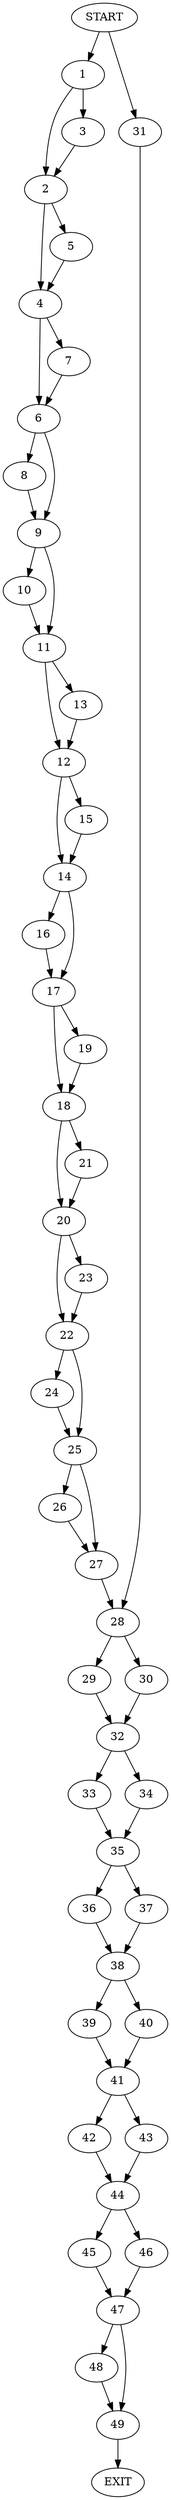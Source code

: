 digraph {
0 [label="START"]
50 [label="EXIT"]
0 -> 1
1 -> 2
1 -> 3
2 -> 4
2 -> 5
3 -> 2
5 -> 4
4 -> 6
4 -> 7
7 -> 6
6 -> 8
6 -> 9
8 -> 9
9 -> 10
9 -> 11
10 -> 11
11 -> 12
11 -> 13
13 -> 12
12 -> 14
12 -> 15
15 -> 14
14 -> 16
14 -> 17
16 -> 17
17 -> 18
17 -> 19
19 -> 18
18 -> 20
18 -> 21
21 -> 20
20 -> 22
20 -> 23
22 -> 24
22 -> 25
23 -> 22
25 -> 26
25 -> 27
24 -> 25
26 -> 27
27 -> 28
28 -> 29
28 -> 30
0 -> 31
31 -> 28
29 -> 32
30 -> 32
32 -> 33
32 -> 34
34 -> 35
33 -> 35
35 -> 36
35 -> 37
37 -> 38
36 -> 38
38 -> 39
38 -> 40
39 -> 41
40 -> 41
41 -> 42
41 -> 43
43 -> 44
42 -> 44
44 -> 45
44 -> 46
45 -> 47
46 -> 47
47 -> 48
47 -> 49
49 -> 50
48 -> 49
}
